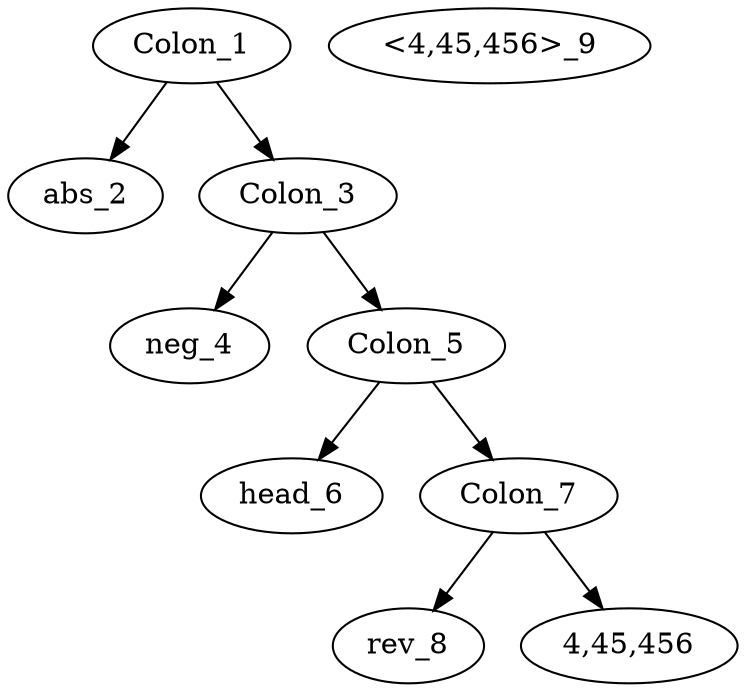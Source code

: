 digraph G {
Colon_1 [label="Colon_1"];
Colon_1 -> abs_2;
abs_2 [label="abs_2"];
Colon_1 -> Colon_3;
Colon_3 [label="Colon_3"];
Colon_3 -> neg_4;
neg_4 [label="neg_4"];
Colon_3 -> Colon_5;
Colon_5 [label="Colon_5"];
Colon_5 -> head_6;
head_6 [label="head_6"];
Colon_5 -> Colon_7;
Colon_7 [label="Colon_7"];
Colon_7 -> rev_8;
rev_8 [label="rev_8"];
Colon_7 -> <4,45,456>_9;
<4,45,456>_9 [label="<4,45,456>_9"];
}